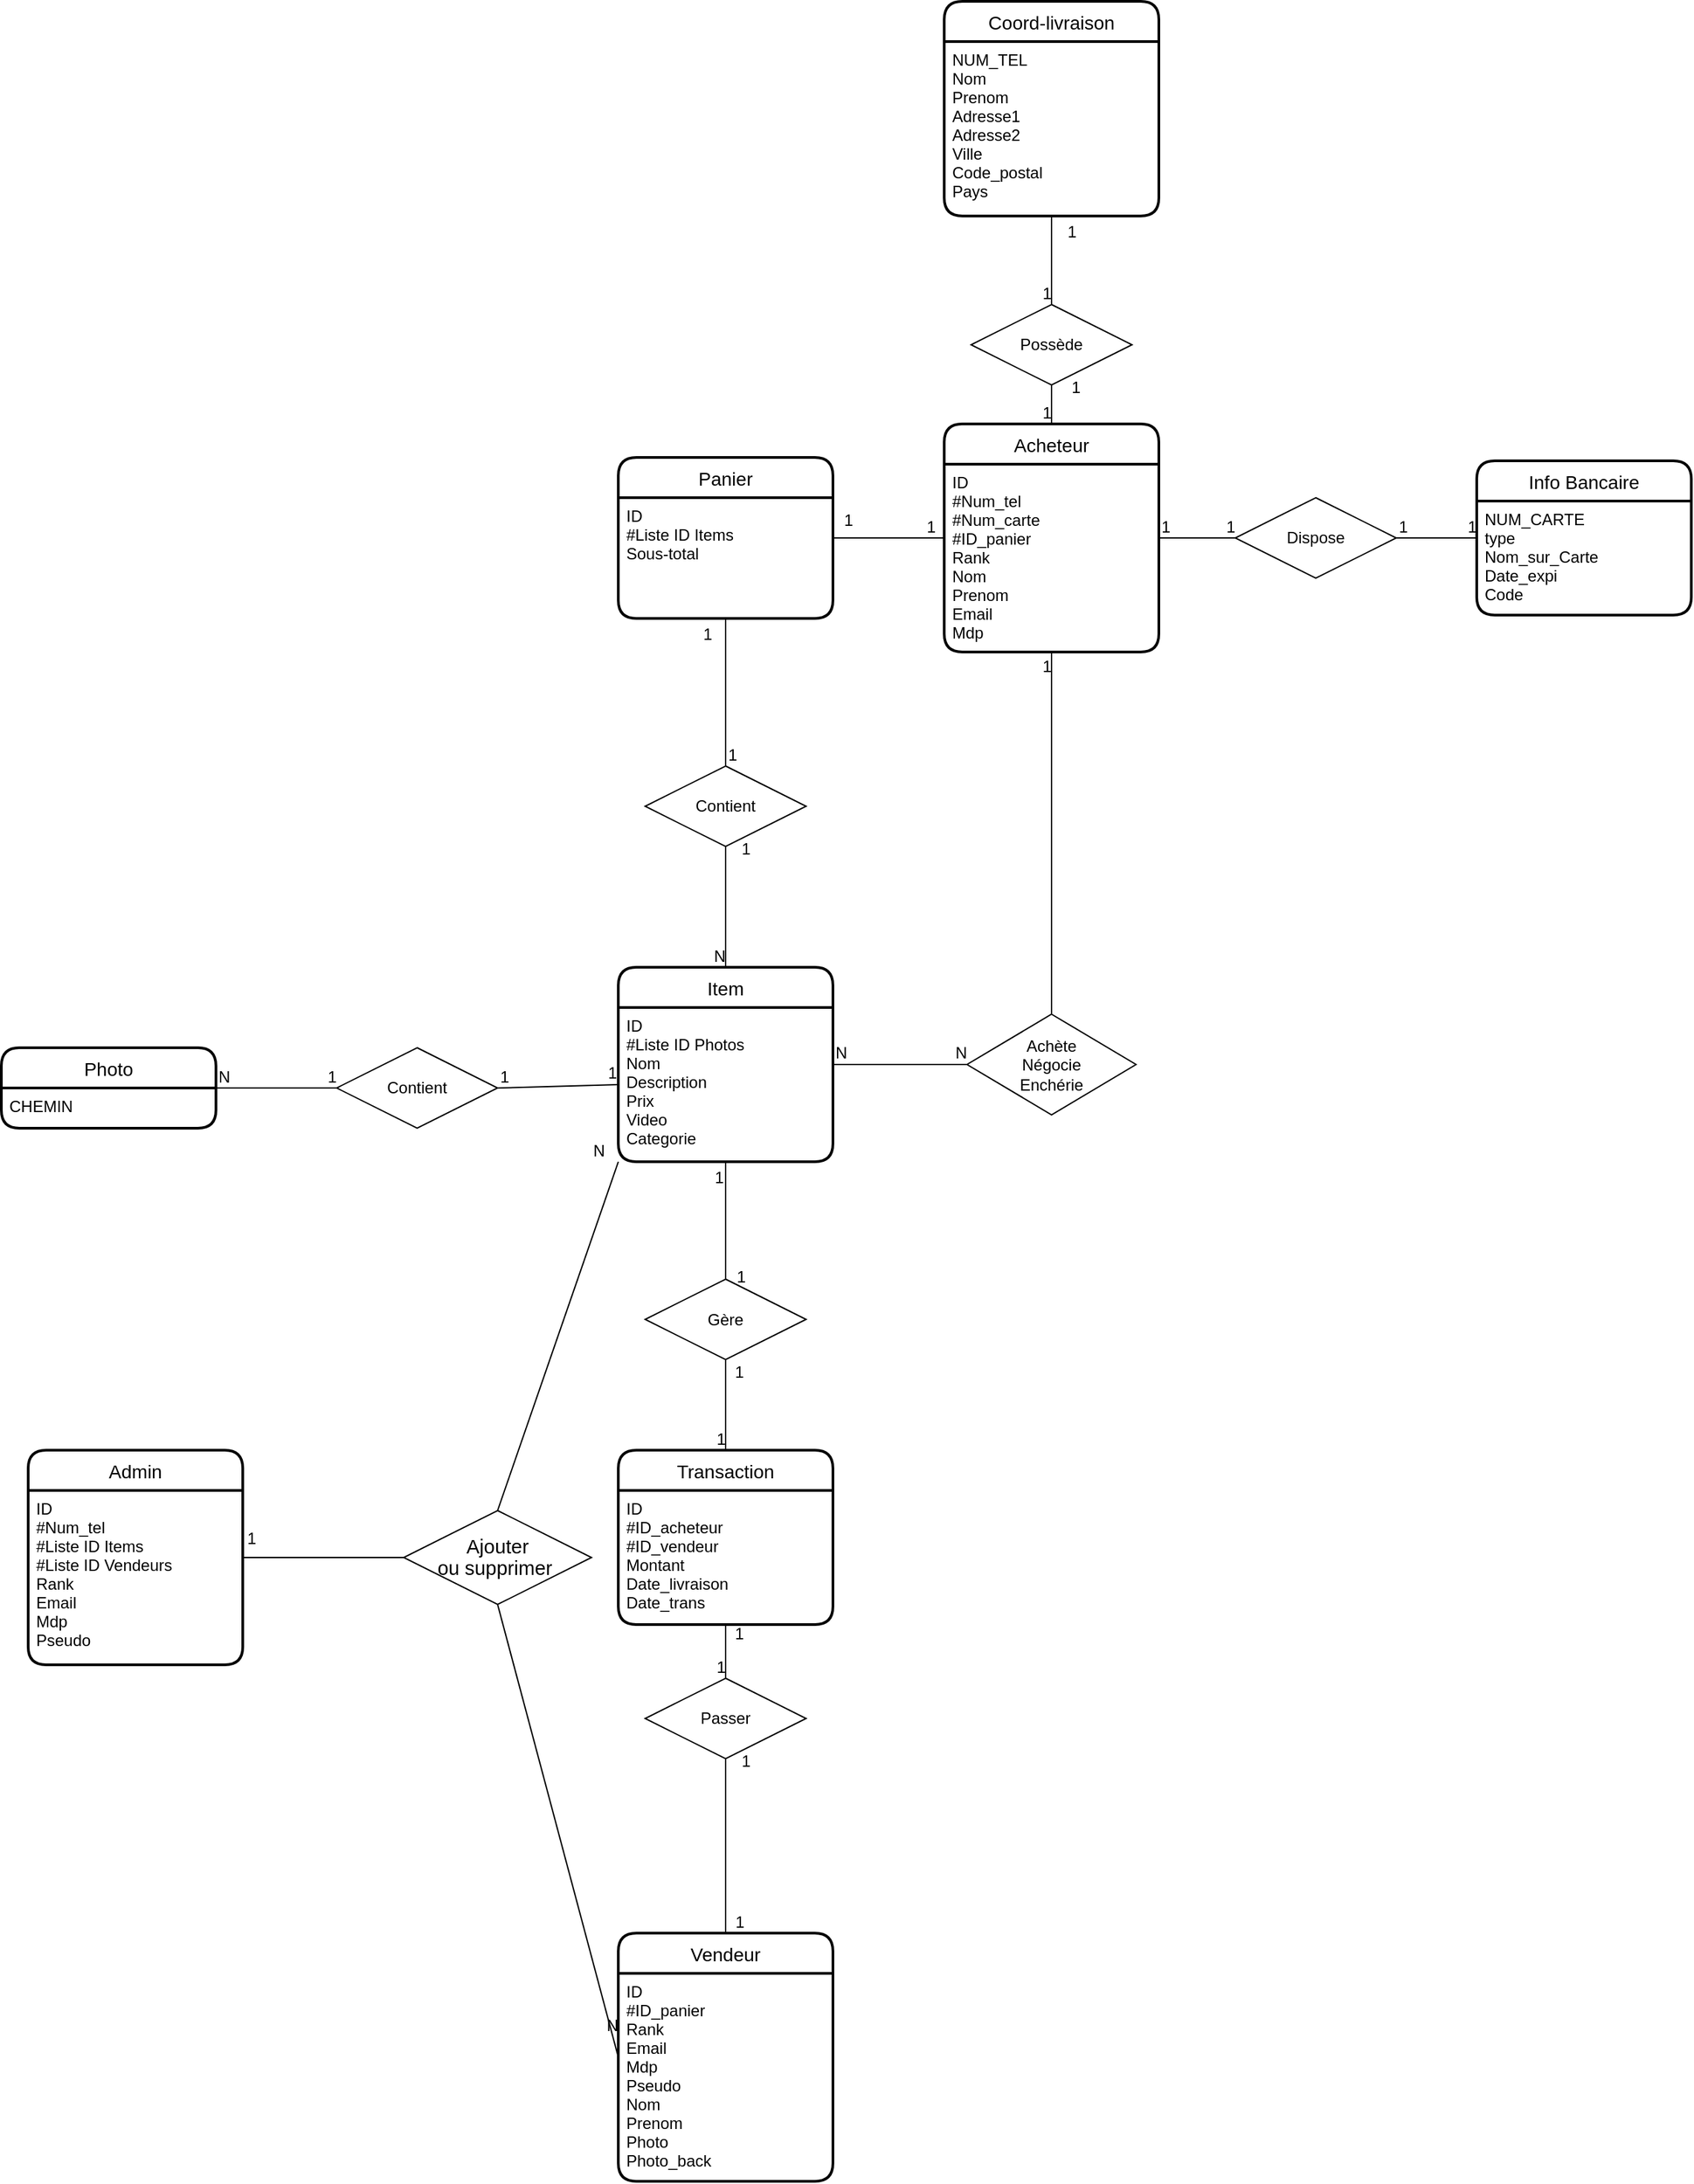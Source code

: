 <mxfile version="12.9.11" type="device"><diagram id="mNGE9xVqNcTxsnFnZ41q" name="Page-1"><mxGraphModel dx="4382" dy="3047" grid="1" gridSize="10" guides="1" tooltips="1" connect="1" arrows="1" fold="1" page="1" pageScale="1" pageWidth="827" pageHeight="1169" math="0" shadow="0"><root><mxCell id="0"/><mxCell id="1" parent="0"/><mxCell id="65VOCjhXNBBbkwaiJoYI-1" value="Admin" style="swimlane;childLayout=stackLayout;horizontal=1;startSize=30;horizontalStack=0;rounded=1;fontSize=14;fontStyle=0;strokeWidth=2;resizeParent=0;resizeLast=1;shadow=0;dashed=0;align=center;" vertex="1" parent="1"><mxGeometry x="-160" y="210" width="160" height="160" as="geometry"><mxRectangle x="20" y="275" width="70" height="30" as="alternateBounds"/></mxGeometry></mxCell><mxCell id="65VOCjhXNBBbkwaiJoYI-2" value="ID&#10;#Num_tel&#10;#Liste ID Items&#10;#Liste ID Vendeurs&#10;Rank&#10;Email&#10;Mdp&#10;Pseudo" style="align=left;strokeColor=none;fillColor=none;spacingLeft=4;fontSize=12;verticalAlign=top;resizable=0;rotatable=0;part=1;fontStyle=0;" vertex="1" parent="65VOCjhXNBBbkwaiJoYI-1"><mxGeometry y="30" width="160" height="130" as="geometry"/></mxCell><mxCell id="65VOCjhXNBBbkwaiJoYI-6" value="Coord-livraison" style="swimlane;childLayout=stackLayout;horizontal=1;startSize=30;horizontalStack=0;rounded=1;fontSize=14;fontStyle=0;strokeWidth=2;resizeParent=0;resizeLast=1;shadow=0;dashed=0;align=center;fillColor=none;html=0;" vertex="1" parent="1"><mxGeometry x="523" y="-870" width="160" height="160" as="geometry"><mxRectangle x="490" y="-510" width="130" height="30" as="alternateBounds"/></mxGeometry></mxCell><mxCell id="65VOCjhXNBBbkwaiJoYI-7" value="NUM_TEL&#10;Nom&#10;Prenom&#10;Adresse1&#10;Adresse2&#10;Ville&#10;Code_postal&#10;Pays&#10;" style="align=left;strokeColor=none;fillColor=none;spacingLeft=4;fontSize=12;verticalAlign=top;resizable=0;rotatable=0;part=1;" vertex="1" parent="65VOCjhXNBBbkwaiJoYI-6"><mxGeometry y="30" width="160" height="130" as="geometry"/></mxCell><mxCell id="65VOCjhXNBBbkwaiJoYI-8" value="Item" style="swimlane;childLayout=stackLayout;horizontal=1;startSize=30;horizontalStack=0;rounded=1;fontSize=14;fontStyle=0;strokeWidth=2;resizeParent=0;resizeLast=1;shadow=0;dashed=0;align=center;fillColor=none;html=0;" vertex="1" parent="1"><mxGeometry x="280" y="-150" width="160" height="145" as="geometry"><mxRectangle x="335" y="90" width="60" height="30" as="alternateBounds"/></mxGeometry></mxCell><mxCell id="65VOCjhXNBBbkwaiJoYI-9" value="ID&#10;#Liste ID Photos&#10;Nom&#10;Description&#10;Prix&#10;Video&#10;Categorie" style="align=left;strokeColor=none;fillColor=none;spacingLeft=4;fontSize=12;verticalAlign=top;resizable=0;rotatable=0;part=1;" vertex="1" parent="65VOCjhXNBBbkwaiJoYI-8"><mxGeometry y="30" width="160" height="115" as="geometry"/></mxCell><mxCell id="65VOCjhXNBBbkwaiJoYI-10" value="Photo" style="swimlane;childLayout=stackLayout;horizontal=1;startSize=30;horizontalStack=0;rounded=1;fontSize=14;fontStyle=0;strokeWidth=2;resizeParent=0;resizeLast=1;shadow=0;dashed=0;align=center;fillColor=none;html=0;" vertex="1" parent="1"><mxGeometry x="-180" y="-90" width="160" height="60" as="geometry"><mxRectangle x="120" y="130" width="70" height="30" as="alternateBounds"/></mxGeometry></mxCell><mxCell id="65VOCjhXNBBbkwaiJoYI-11" value="CHEMIN" style="align=left;strokeColor=none;fillColor=none;spacingLeft=4;fontSize=12;verticalAlign=top;resizable=0;rotatable=0;part=1;" vertex="1" parent="65VOCjhXNBBbkwaiJoYI-10"><mxGeometry y="30" width="160" height="30" as="geometry"/></mxCell><mxCell id="65VOCjhXNBBbkwaiJoYI-12" value="Info Bancaire" style="swimlane;childLayout=stackLayout;horizontal=1;startSize=30;horizontalStack=0;rounded=1;fontSize=14;fontStyle=0;strokeWidth=2;resizeParent=0;resizeLast=1;shadow=0;dashed=0;align=center;fillColor=none;html=0;" vertex="1" parent="1"><mxGeometry x="920" y="-527.5" width="160" height="115" as="geometry"><mxRectangle x="770" y="-80" width="90" height="30" as="alternateBounds"/></mxGeometry></mxCell><mxCell id="65VOCjhXNBBbkwaiJoYI-13" value="NUM_CARTE&#10;type&#10;Nom_sur_Carte&#10;Date_expi&#10;Code" style="align=left;strokeColor=none;fillColor=none;spacingLeft=4;fontSize=12;verticalAlign=top;resizable=0;rotatable=0;part=1;" vertex="1" parent="65VOCjhXNBBbkwaiJoYI-12"><mxGeometry y="30" width="160" height="85" as="geometry"/></mxCell><mxCell id="65VOCjhXNBBbkwaiJoYI-14" value="Vendeur" style="swimlane;childLayout=stackLayout;horizontal=1;startSize=30;horizontalStack=0;rounded=1;fontSize=14;fontStyle=0;strokeWidth=2;resizeParent=0;resizeLast=1;shadow=0;dashed=0;align=center;fillColor=none;html=0;" vertex="1" parent="1"><mxGeometry x="280" y="570" width="160" height="185" as="geometry"><mxRectangle x="325" y="500" width="80" height="30" as="alternateBounds"/></mxGeometry></mxCell><mxCell id="65VOCjhXNBBbkwaiJoYI-15" value="ID&#10;#ID_panier&#10;Rank&#10;Email&#10;Mdp&#10;Pseudo&#10;Nom&#10;Prenom&#10;Photo&#10;Photo_back" style="align=left;strokeColor=none;fillColor=none;spacingLeft=4;fontSize=12;verticalAlign=top;resizable=0;rotatable=0;part=1;" vertex="1" parent="65VOCjhXNBBbkwaiJoYI-14"><mxGeometry y="30" width="160" height="155" as="geometry"/></mxCell><mxCell id="65VOCjhXNBBbkwaiJoYI-16" value="Acheteur" style="swimlane;childLayout=stackLayout;horizontal=1;startSize=30;horizontalStack=0;rounded=1;fontSize=14;fontStyle=0;strokeWidth=2;resizeParent=0;resizeLast=1;shadow=0;dashed=0;align=center;fillColor=none;html=0;" vertex="1" parent="1"><mxGeometry x="523" y="-555" width="160" height="170" as="geometry"><mxRectangle x="510" y="-310" width="90" height="30" as="alternateBounds"/></mxGeometry></mxCell><mxCell id="65VOCjhXNBBbkwaiJoYI-17" value="ID&#10;#Num_tel&#10;#Num_carte&#10;#ID_panier&#10;Rank&#10;Nom&#10;Prenom&#10;Email&#10;Mdp" style="align=left;strokeColor=none;fillColor=none;spacingLeft=4;fontSize=12;verticalAlign=top;resizable=0;rotatable=0;part=1;" vertex="1" parent="65VOCjhXNBBbkwaiJoYI-16"><mxGeometry y="30" width="160" height="140" as="geometry"/></mxCell><mxCell id="65VOCjhXNBBbkwaiJoYI-18" value="Panier" style="swimlane;childLayout=stackLayout;horizontal=1;startSize=30;horizontalStack=0;rounded=1;fontSize=14;fontStyle=0;strokeWidth=2;resizeParent=0;resizeLast=1;shadow=0;dashed=0;align=center;fillColor=none;html=0;" vertex="1" parent="1"><mxGeometry x="280" y="-530" width="160" height="120" as="geometry"><mxRectangle x="355" y="-500" width="70" height="30" as="alternateBounds"/></mxGeometry></mxCell><mxCell id="65VOCjhXNBBbkwaiJoYI-19" value="ID&#10;#Liste ID Items&#10;Sous-total" style="align=left;strokeColor=none;fillColor=none;spacingLeft=4;fontSize=12;verticalAlign=top;resizable=0;rotatable=0;part=1;" vertex="1" parent="65VOCjhXNBBbkwaiJoYI-18"><mxGeometry y="30" width="160" height="90" as="geometry"/></mxCell><mxCell id="65VOCjhXNBBbkwaiJoYI-20" value="Transaction" style="swimlane;childLayout=stackLayout;horizontal=1;startSize=30;horizontalStack=0;rounded=1;fontSize=14;fontStyle=0;strokeWidth=2;resizeParent=0;resizeLast=1;shadow=0;dashed=0;align=center;fillColor=none;html=0;" vertex="1" parent="1"><mxGeometry x="280" y="210" width="160" height="130" as="geometry"><mxRectangle x="310" y="275" width="110" height="30" as="alternateBounds"/></mxGeometry></mxCell><mxCell id="65VOCjhXNBBbkwaiJoYI-21" value="ID&#10;#ID_acheteur&#10;#ID_vendeur&#10;Montant&#10;Date_livraison&#10;Date_trans" style="align=left;strokeColor=none;fillColor=none;spacingLeft=4;fontSize=12;verticalAlign=top;resizable=0;rotatable=0;part=1;" vertex="1" parent="65VOCjhXNBBbkwaiJoYI-20"><mxGeometry y="30" width="160" height="100" as="geometry"/></mxCell><mxCell id="65VOCjhXNBBbkwaiJoYI-22" value="&lt;span style=&quot;font-size: 11.0pt ; line-height: 107% ; font-family: &amp;#34;calibri&amp;#34; , sans-serif&quot;&gt;Ajouter&lt;br/&gt;ou supprimer&amp;nbsp;&lt;/span&gt;" style="shape=rhombus;perimeter=rhombusPerimeter;whiteSpace=wrap;html=1;align=center;strokeColor=#000000;fillColor=none;" vertex="1" parent="1"><mxGeometry x="120" y="255" width="140" height="70" as="geometry"/></mxCell><mxCell id="65VOCjhXNBBbkwaiJoYI-25" value="" style="endArrow=none;html=1;rounded=0;strokeWidth=1;entryX=1;entryY=0.5;entryDx=0;entryDy=0;exitX=0;exitY=0.5;exitDx=0;exitDy=0;" edge="1" parent="1" source="65VOCjhXNBBbkwaiJoYI-22" target="65VOCjhXNBBbkwaiJoYI-1"><mxGeometry relative="1" as="geometry"><mxPoint x="150" y="370" as="sourcePoint"/><mxPoint x="310" y="370" as="targetPoint"/></mxGeometry></mxCell><mxCell id="65VOCjhXNBBbkwaiJoYI-26" value="1" style="resizable=0;html=1;align=right;verticalAlign=bottom;" connectable="0" vertex="1" parent="65VOCjhXNBBbkwaiJoYI-25"><mxGeometry x="1" relative="1" as="geometry"><mxPoint x="10.04" y="-5.02" as="offset"/></mxGeometry></mxCell><mxCell id="65VOCjhXNBBbkwaiJoYI-27" value="" style="endArrow=none;html=1;rounded=0;strokeWidth=1;entryX=0;entryY=1;entryDx=0;entryDy=0;exitX=0.5;exitY=0;exitDx=0;exitDy=0;" edge="1" parent="1" source="65VOCjhXNBBbkwaiJoYI-22" target="65VOCjhXNBBbkwaiJoYI-9"><mxGeometry relative="1" as="geometry"><mxPoint x="150" y="240" as="sourcePoint"/><mxPoint x="310" y="240" as="targetPoint"/></mxGeometry></mxCell><mxCell id="65VOCjhXNBBbkwaiJoYI-28" value="N" style="resizable=0;html=1;align=right;verticalAlign=bottom;" connectable="0" vertex="1" parent="65VOCjhXNBBbkwaiJoYI-27"><mxGeometry x="1" relative="1" as="geometry"><mxPoint x="-9.91" y="-0.03" as="offset"/></mxGeometry></mxCell><mxCell id="65VOCjhXNBBbkwaiJoYI-29" value="" style="endArrow=none;html=1;rounded=0;strokeWidth=1;entryX=0;entryY=0.5;entryDx=0;entryDy=0;exitX=0.5;exitY=1;exitDx=0;exitDy=0;" edge="1" parent="1" source="65VOCjhXNBBbkwaiJoYI-22" target="65VOCjhXNBBbkwaiJoYI-14"><mxGeometry relative="1" as="geometry"><mxPoint x="230" y="330" as="sourcePoint"/><mxPoint x="390" y="330" as="targetPoint"/></mxGeometry></mxCell><mxCell id="65VOCjhXNBBbkwaiJoYI-30" value="N" style="resizable=0;html=1;align=right;verticalAlign=bottom;" connectable="0" vertex="1" parent="65VOCjhXNBBbkwaiJoYI-29"><mxGeometry x="1" relative="1" as="geometry"><mxPoint x="0.01" y="-14.99" as="offset"/></mxGeometry></mxCell><mxCell id="65VOCjhXNBBbkwaiJoYI-38" value="Achète&lt;br&gt;Négocie&lt;br&gt;Enchérie" style="shape=rhombus;perimeter=rhombusPerimeter;whiteSpace=wrap;html=1;align=center;strokeColor=#000000;fillColor=none;" vertex="1" parent="1"><mxGeometry x="540" y="-115" width="126" height="75" as="geometry"/></mxCell><mxCell id="65VOCjhXNBBbkwaiJoYI-40" value="" style="endArrow=none;html=1;rounded=0;strokeWidth=1;entryX=0.5;entryY=1;entryDx=0;entryDy=0;exitX=0.5;exitY=0;exitDx=0;exitDy=0;" edge="1" parent="1" source="65VOCjhXNBBbkwaiJoYI-38" target="65VOCjhXNBBbkwaiJoYI-16"><mxGeometry relative="1" as="geometry"><mxPoint x="460" y="170" as="sourcePoint"/><mxPoint x="620" y="170" as="targetPoint"/></mxGeometry></mxCell><mxCell id="65VOCjhXNBBbkwaiJoYI-41" value="1" style="resizable=0;html=1;align=right;verticalAlign=bottom;" connectable="0" vertex="1" parent="65VOCjhXNBBbkwaiJoYI-40"><mxGeometry x="1" relative="1" as="geometry"><mxPoint y="19.94" as="offset"/></mxGeometry></mxCell><mxCell id="65VOCjhXNBBbkwaiJoYI-42" value="" style="endArrow=none;html=1;rounded=0;strokeWidth=1;exitX=1;exitY=0.5;exitDx=0;exitDy=0;entryX=0;entryY=0.5;entryDx=0;entryDy=0;" edge="1" parent="1" source="65VOCjhXNBBbkwaiJoYI-8" target="65VOCjhXNBBbkwaiJoYI-38"><mxGeometry relative="1" as="geometry"><mxPoint x="390" y="160" as="sourcePoint"/><mxPoint x="550" y="160" as="targetPoint"/></mxGeometry></mxCell><mxCell id="65VOCjhXNBBbkwaiJoYI-43" value="N" style="resizable=0;html=1;align=left;verticalAlign=bottom;" connectable="0" vertex="1" parent="65VOCjhXNBBbkwaiJoYI-42"><mxGeometry x="-1" relative="1" as="geometry"/></mxCell><mxCell id="65VOCjhXNBBbkwaiJoYI-44" value="N" style="resizable=0;html=1;align=right;verticalAlign=bottom;" connectable="0" vertex="1" parent="65VOCjhXNBBbkwaiJoYI-42"><mxGeometry x="1" relative="1" as="geometry"/></mxCell><mxCell id="65VOCjhXNBBbkwaiJoYI-46" value="" style="endArrow=none;html=1;rounded=0;strokeWidth=1;exitX=0;exitY=0.5;exitDx=0;exitDy=0;entryX=1;entryY=0.5;entryDx=0;entryDy=0;" edge="1" parent="1" source="65VOCjhXNBBbkwaiJoYI-16" target="65VOCjhXNBBbkwaiJoYI-18"><mxGeometry relative="1" as="geometry"><mxPoint x="670" y="140" as="sourcePoint"/><mxPoint x="830" y="140" as="targetPoint"/></mxGeometry></mxCell><mxCell id="65VOCjhXNBBbkwaiJoYI-47" value="1" style="resizable=0;html=1;align=left;verticalAlign=bottom;" connectable="0" vertex="1" parent="65VOCjhXNBBbkwaiJoYI-46"><mxGeometry x="-1" relative="1" as="geometry"><mxPoint x="-15" as="offset"/></mxGeometry></mxCell><mxCell id="65VOCjhXNBBbkwaiJoYI-48" value="1" style="resizable=0;html=1;align=right;verticalAlign=bottom;" connectable="0" vertex="1" parent="65VOCjhXNBBbkwaiJoYI-46"><mxGeometry x="1" relative="1" as="geometry"><mxPoint x="15" y="-5.0" as="offset"/></mxGeometry></mxCell><mxCell id="65VOCjhXNBBbkwaiJoYI-49" value="Contient" style="shape=rhombus;perimeter=rhombusPerimeter;whiteSpace=wrap;html=1;align=center;strokeColor=#000000;fillColor=none;" vertex="1" parent="1"><mxGeometry x="300" y="-300" width="120" height="60" as="geometry"/></mxCell><mxCell id="65VOCjhXNBBbkwaiJoYI-50" value="" style="endArrow=none;html=1;rounded=0;strokeWidth=1;entryX=0.5;entryY=1;entryDx=0;entryDy=0;exitX=0.5;exitY=0;exitDx=0;exitDy=0;" edge="1" parent="1" source="65VOCjhXNBBbkwaiJoYI-49" target="65VOCjhXNBBbkwaiJoYI-18"><mxGeometry relative="1" as="geometry"><mxPoint x="330" y="50" as="sourcePoint"/><mxPoint x="430" y="-10" as="targetPoint"/></mxGeometry></mxCell><mxCell id="65VOCjhXNBBbkwaiJoYI-51" value="1" style="resizable=0;html=1;align=left;verticalAlign=bottom;" connectable="0" vertex="1" parent="65VOCjhXNBBbkwaiJoYI-50"><mxGeometry x="-1" relative="1" as="geometry"/></mxCell><mxCell id="65VOCjhXNBBbkwaiJoYI-52" value="1" style="resizable=0;html=1;align=right;verticalAlign=bottom;" connectable="0" vertex="1" parent="65VOCjhXNBBbkwaiJoYI-50"><mxGeometry x="1" relative="1" as="geometry"><mxPoint x="-10" y="20" as="offset"/></mxGeometry></mxCell><mxCell id="65VOCjhXNBBbkwaiJoYI-53" value="" style="endArrow=none;html=1;rounded=0;strokeWidth=1;exitX=0.5;exitY=1;exitDx=0;exitDy=0;entryX=0.5;entryY=0;entryDx=0;entryDy=0;" edge="1" parent="1" source="65VOCjhXNBBbkwaiJoYI-49" target="65VOCjhXNBBbkwaiJoYI-8"><mxGeometry relative="1" as="geometry"><mxPoint x="260" y="60" as="sourcePoint"/><mxPoint x="420" y="60" as="targetPoint"/></mxGeometry></mxCell><mxCell id="65VOCjhXNBBbkwaiJoYI-54" value="1" style="resizable=0;html=1;align=left;verticalAlign=bottom;" connectable="0" vertex="1" parent="65VOCjhXNBBbkwaiJoYI-53"><mxGeometry x="-1" relative="1" as="geometry"><mxPoint x="10" y="10" as="offset"/></mxGeometry></mxCell><mxCell id="65VOCjhXNBBbkwaiJoYI-55" value="N" style="resizable=0;html=1;align=right;verticalAlign=bottom;" connectable="0" vertex="1" parent="65VOCjhXNBBbkwaiJoYI-53"><mxGeometry x="1" relative="1" as="geometry"/></mxCell><mxCell id="65VOCjhXNBBbkwaiJoYI-56" value="Dispose" style="shape=rhombus;perimeter=rhombusPerimeter;whiteSpace=wrap;html=1;align=center;strokeColor=#000000;fillColor=none;" vertex="1" parent="1"><mxGeometry x="740" y="-500" width="120" height="60" as="geometry"/></mxCell><mxCell id="65VOCjhXNBBbkwaiJoYI-57" value="" style="endArrow=none;html=1;rounded=0;strokeWidth=1;exitX=1;exitY=0.5;exitDx=0;exitDy=0;entryX=0;entryY=0.5;entryDx=0;entryDy=0;" edge="1" parent="1" source="65VOCjhXNBBbkwaiJoYI-16" target="65VOCjhXNBBbkwaiJoYI-56"><mxGeometry relative="1" as="geometry"><mxPoint x="550" y="-180" as="sourcePoint"/><mxPoint x="710" y="-180" as="targetPoint"/></mxGeometry></mxCell><mxCell id="65VOCjhXNBBbkwaiJoYI-58" value="1" style="resizable=0;html=1;align=left;verticalAlign=bottom;" connectable="0" vertex="1" parent="65VOCjhXNBBbkwaiJoYI-57"><mxGeometry x="-1" relative="1" as="geometry"/></mxCell><mxCell id="65VOCjhXNBBbkwaiJoYI-59" value="1" style="resizable=0;html=1;align=right;verticalAlign=bottom;" connectable="0" vertex="1" parent="65VOCjhXNBBbkwaiJoYI-57"><mxGeometry x="1" relative="1" as="geometry"/></mxCell><mxCell id="65VOCjhXNBBbkwaiJoYI-60" value="" style="endArrow=none;html=1;rounded=0;strokeWidth=1;exitX=1;exitY=0.5;exitDx=0;exitDy=0;entryX=0;entryY=0.5;entryDx=0;entryDy=0;" edge="1" parent="1" source="65VOCjhXNBBbkwaiJoYI-56" target="65VOCjhXNBBbkwaiJoYI-12"><mxGeometry relative="1" as="geometry"><mxPoint x="720" y="-130" as="sourcePoint"/><mxPoint x="780" y="-65" as="targetPoint"/></mxGeometry></mxCell><mxCell id="65VOCjhXNBBbkwaiJoYI-61" value="1" style="resizable=0;html=1;align=left;verticalAlign=bottom;" connectable="0" vertex="1" parent="65VOCjhXNBBbkwaiJoYI-60"><mxGeometry x="-1" relative="1" as="geometry"/></mxCell><mxCell id="65VOCjhXNBBbkwaiJoYI-62" value="1" style="resizable=0;html=1;align=right;verticalAlign=bottom;" connectable="0" vertex="1" parent="65VOCjhXNBBbkwaiJoYI-60"><mxGeometry x="1" relative="1" as="geometry"/></mxCell><mxCell id="65VOCjhXNBBbkwaiJoYI-63" value="Passer" style="shape=rhombus;perimeter=rhombusPerimeter;whiteSpace=wrap;html=1;align=center;strokeColor=#000000;fillColor=none;" vertex="1" parent="1"><mxGeometry x="300" y="380" width="120" height="60" as="geometry"/></mxCell><mxCell id="65VOCjhXNBBbkwaiJoYI-64" value="" style="endArrow=none;html=1;rounded=0;strokeWidth=1;exitX=0.5;exitY=1;exitDx=0;exitDy=0;entryX=0.5;entryY=0;entryDx=0;entryDy=0;" edge="1" parent="1" source="65VOCjhXNBBbkwaiJoYI-63" target="65VOCjhXNBBbkwaiJoYI-14"><mxGeometry relative="1" as="geometry"><mxPoint x="470" y="360" as="sourcePoint"/><mxPoint x="630" y="360" as="targetPoint"/></mxGeometry></mxCell><mxCell id="65VOCjhXNBBbkwaiJoYI-65" value="1" style="resizable=0;html=1;align=left;verticalAlign=bottom;" connectable="0" vertex="1" parent="65VOCjhXNBBbkwaiJoYI-64"><mxGeometry x="-1" relative="1" as="geometry"><mxPoint x="10" y="10" as="offset"/></mxGeometry></mxCell><mxCell id="65VOCjhXNBBbkwaiJoYI-66" value="1" style="resizable=0;html=1;align=right;verticalAlign=bottom;" connectable="0" vertex="1" parent="65VOCjhXNBBbkwaiJoYI-64"><mxGeometry x="1" relative="1" as="geometry"><mxPoint x="14.99" as="offset"/></mxGeometry></mxCell><mxCell id="65VOCjhXNBBbkwaiJoYI-67" value="" style="endArrow=none;html=1;rounded=0;strokeWidth=1;exitX=0.5;exitY=1;exitDx=0;exitDy=0;entryX=0.5;entryY=0;entryDx=0;entryDy=0;" edge="1" parent="1" source="65VOCjhXNBBbkwaiJoYI-20" target="65VOCjhXNBBbkwaiJoYI-63"><mxGeometry relative="1" as="geometry"><mxPoint x="450" y="370" as="sourcePoint"/><mxPoint x="610" y="370" as="targetPoint"/></mxGeometry></mxCell><mxCell id="65VOCjhXNBBbkwaiJoYI-68" value="1" style="resizable=0;html=1;align=left;verticalAlign=bottom;" connectable="0" vertex="1" parent="65VOCjhXNBBbkwaiJoYI-67"><mxGeometry x="-1" relative="1" as="geometry"><mxPoint x="5" y="15" as="offset"/></mxGeometry></mxCell><mxCell id="65VOCjhXNBBbkwaiJoYI-69" value="1" style="resizable=0;html=1;align=right;verticalAlign=bottom;" connectable="0" vertex="1" parent="65VOCjhXNBBbkwaiJoYI-67"><mxGeometry x="1" relative="1" as="geometry"/></mxCell><mxCell id="65VOCjhXNBBbkwaiJoYI-70" value="Possède" style="shape=rhombus;perimeter=rhombusPerimeter;whiteSpace=wrap;html=1;align=center;strokeColor=#000000;fillColor=none;" vertex="1" parent="1"><mxGeometry x="543" y="-644" width="120" height="60" as="geometry"/></mxCell><mxCell id="65VOCjhXNBBbkwaiJoYI-71" value="" style="endArrow=none;html=1;rounded=0;strokeWidth=1;exitX=0.5;exitY=1;exitDx=0;exitDy=0;entryX=0.5;entryY=0;entryDx=0;entryDy=0;" edge="1" parent="1" source="65VOCjhXNBBbkwaiJoYI-70" target="65VOCjhXNBBbkwaiJoYI-16"><mxGeometry relative="1" as="geometry"><mxPoint x="580" y="-140" as="sourcePoint"/><mxPoint x="740" y="-140" as="targetPoint"/></mxGeometry></mxCell><mxCell id="65VOCjhXNBBbkwaiJoYI-72" value="1" style="resizable=0;html=1;align=left;verticalAlign=bottom;" connectable="0" vertex="1" parent="65VOCjhXNBBbkwaiJoYI-71"><mxGeometry x="-1" relative="1" as="geometry"><mxPoint x="13" y="10" as="offset"/></mxGeometry></mxCell><mxCell id="65VOCjhXNBBbkwaiJoYI-73" value="1" style="resizable=0;html=1;align=right;verticalAlign=bottom;" connectable="0" vertex="1" parent="65VOCjhXNBBbkwaiJoYI-71"><mxGeometry x="1" relative="1" as="geometry"/></mxCell><mxCell id="65VOCjhXNBBbkwaiJoYI-74" value="" style="endArrow=none;html=1;rounded=0;strokeWidth=1;exitX=0.5;exitY=1;exitDx=0;exitDy=0;entryX=0.5;entryY=0;entryDx=0;entryDy=0;" edge="1" parent="1" source="65VOCjhXNBBbkwaiJoYI-6" target="65VOCjhXNBBbkwaiJoYI-70"><mxGeometry relative="1" as="geometry"><mxPoint x="360" y="-200" as="sourcePoint"/><mxPoint x="520" y="-200" as="targetPoint"/></mxGeometry></mxCell><mxCell id="65VOCjhXNBBbkwaiJoYI-75" value="1" style="resizable=0;html=1;align=left;verticalAlign=bottom;" connectable="0" vertex="1" parent="65VOCjhXNBBbkwaiJoYI-74"><mxGeometry x="-1" relative="1" as="geometry"><mxPoint x="10" y="20" as="offset"/></mxGeometry></mxCell><mxCell id="65VOCjhXNBBbkwaiJoYI-76" value="1" style="resizable=0;html=1;align=right;verticalAlign=bottom;" connectable="0" vertex="1" parent="65VOCjhXNBBbkwaiJoYI-74"><mxGeometry x="1" relative="1" as="geometry"/></mxCell><mxCell id="65VOCjhXNBBbkwaiJoYI-77" value="Gère" style="shape=rhombus;perimeter=rhombusPerimeter;whiteSpace=wrap;html=1;align=center;strokeColor=#000000;fillColor=none;" vertex="1" parent="1"><mxGeometry x="300" y="82.5" width="120" height="60" as="geometry"/></mxCell><mxCell id="65VOCjhXNBBbkwaiJoYI-78" value="" style="endArrow=none;html=1;rounded=0;strokeWidth=1;exitX=0.5;exitY=1;exitDx=0;exitDy=0;entryX=0.5;entryY=0;entryDx=0;entryDy=0;" edge="1" parent="1" source="65VOCjhXNBBbkwaiJoYI-77" target="65VOCjhXNBBbkwaiJoYI-20"><mxGeometry relative="1" as="geometry"><mxPoint x="480" y="320" as="sourcePoint"/><mxPoint x="640" y="320" as="targetPoint"/></mxGeometry></mxCell><mxCell id="65VOCjhXNBBbkwaiJoYI-79" value="1" style="resizable=0;html=1;align=left;verticalAlign=bottom;" connectable="0" vertex="1" parent="65VOCjhXNBBbkwaiJoYI-78"><mxGeometry x="-1" relative="1" as="geometry"><mxPoint x="5" y="17.5" as="offset"/></mxGeometry></mxCell><mxCell id="65VOCjhXNBBbkwaiJoYI-80" value="1" style="resizable=0;html=1;align=right;verticalAlign=bottom;" connectable="0" vertex="1" parent="65VOCjhXNBBbkwaiJoYI-78"><mxGeometry x="1" relative="1" as="geometry"/></mxCell><mxCell id="65VOCjhXNBBbkwaiJoYI-82" value="" style="endArrow=none;html=1;rounded=0;strokeWidth=1;exitX=0.5;exitY=1;exitDx=0;exitDy=0;entryX=0.5;entryY=0;entryDx=0;entryDy=0;" edge="1" parent="1" source="65VOCjhXNBBbkwaiJoYI-8" target="65VOCjhXNBBbkwaiJoYI-77"><mxGeometry relative="1" as="geometry"><mxPoint x="280" y="170" as="sourcePoint"/><mxPoint x="385" y="143" as="targetPoint"/></mxGeometry></mxCell><mxCell id="65VOCjhXNBBbkwaiJoYI-83" value="1" style="resizable=0;html=1;align=left;verticalAlign=bottom;" connectable="0" vertex="1" parent="65VOCjhXNBBbkwaiJoYI-82"><mxGeometry x="-1" relative="1" as="geometry"><mxPoint x="-10" y="20" as="offset"/></mxGeometry></mxCell><mxCell id="65VOCjhXNBBbkwaiJoYI-84" value="1" style="resizable=0;html=1;align=right;verticalAlign=bottom;" connectable="0" vertex="1" parent="65VOCjhXNBBbkwaiJoYI-82"><mxGeometry x="1" relative="1" as="geometry"><mxPoint x="15.06" y="7.06" as="offset"/></mxGeometry></mxCell><mxCell id="65VOCjhXNBBbkwaiJoYI-85" value="Contient" style="shape=rhombus;perimeter=rhombusPerimeter;whiteSpace=wrap;html=1;align=center;strokeColor=#000000;fillColor=none;" vertex="1" parent="1"><mxGeometry x="70" y="-90" width="120" height="60" as="geometry"/></mxCell><mxCell id="65VOCjhXNBBbkwaiJoYI-86" value="" style="endArrow=none;html=1;rounded=0;strokeWidth=1;entryX=0;entryY=0.5;entryDx=0;entryDy=0;exitX=1;exitY=0.5;exitDx=0;exitDy=0;" edge="1" parent="1" source="65VOCjhXNBBbkwaiJoYI-85" target="65VOCjhXNBBbkwaiJoYI-9"><mxGeometry relative="1" as="geometry"><mxPoint x="50" as="sourcePoint"/><mxPoint x="210" as="targetPoint"/></mxGeometry></mxCell><mxCell id="65VOCjhXNBBbkwaiJoYI-87" value="1" style="resizable=0;html=1;align=left;verticalAlign=bottom;" connectable="0" vertex="1" parent="65VOCjhXNBBbkwaiJoYI-86"><mxGeometry x="-1" relative="1" as="geometry"/></mxCell><mxCell id="65VOCjhXNBBbkwaiJoYI-88" value="1" style="resizable=0;html=1;align=right;verticalAlign=bottom;" connectable="0" vertex="1" parent="65VOCjhXNBBbkwaiJoYI-86"><mxGeometry x="1" relative="1" as="geometry"/></mxCell><mxCell id="65VOCjhXNBBbkwaiJoYI-89" value="" style="endArrow=none;html=1;rounded=0;strokeWidth=1;exitX=1;exitY=0;exitDx=0;exitDy=0;entryX=0;entryY=0.5;entryDx=0;entryDy=0;" edge="1" parent="1" source="65VOCjhXNBBbkwaiJoYI-11" target="65VOCjhXNBBbkwaiJoYI-85"><mxGeometry relative="1" as="geometry"><mxPoint x="-20" y="30" as="sourcePoint"/><mxPoint x="140" y="30" as="targetPoint"/></mxGeometry></mxCell><mxCell id="65VOCjhXNBBbkwaiJoYI-90" value="N" style="resizable=0;html=1;align=left;verticalAlign=bottom;" connectable="0" vertex="1" parent="65VOCjhXNBBbkwaiJoYI-89"><mxGeometry x="-1" relative="1" as="geometry"/></mxCell><mxCell id="65VOCjhXNBBbkwaiJoYI-91" value="1" style="resizable=0;html=1;align=right;verticalAlign=bottom;" connectable="0" vertex="1" parent="65VOCjhXNBBbkwaiJoYI-89"><mxGeometry x="1" relative="1" as="geometry"/></mxCell></root></mxGraphModel></diagram></mxfile>